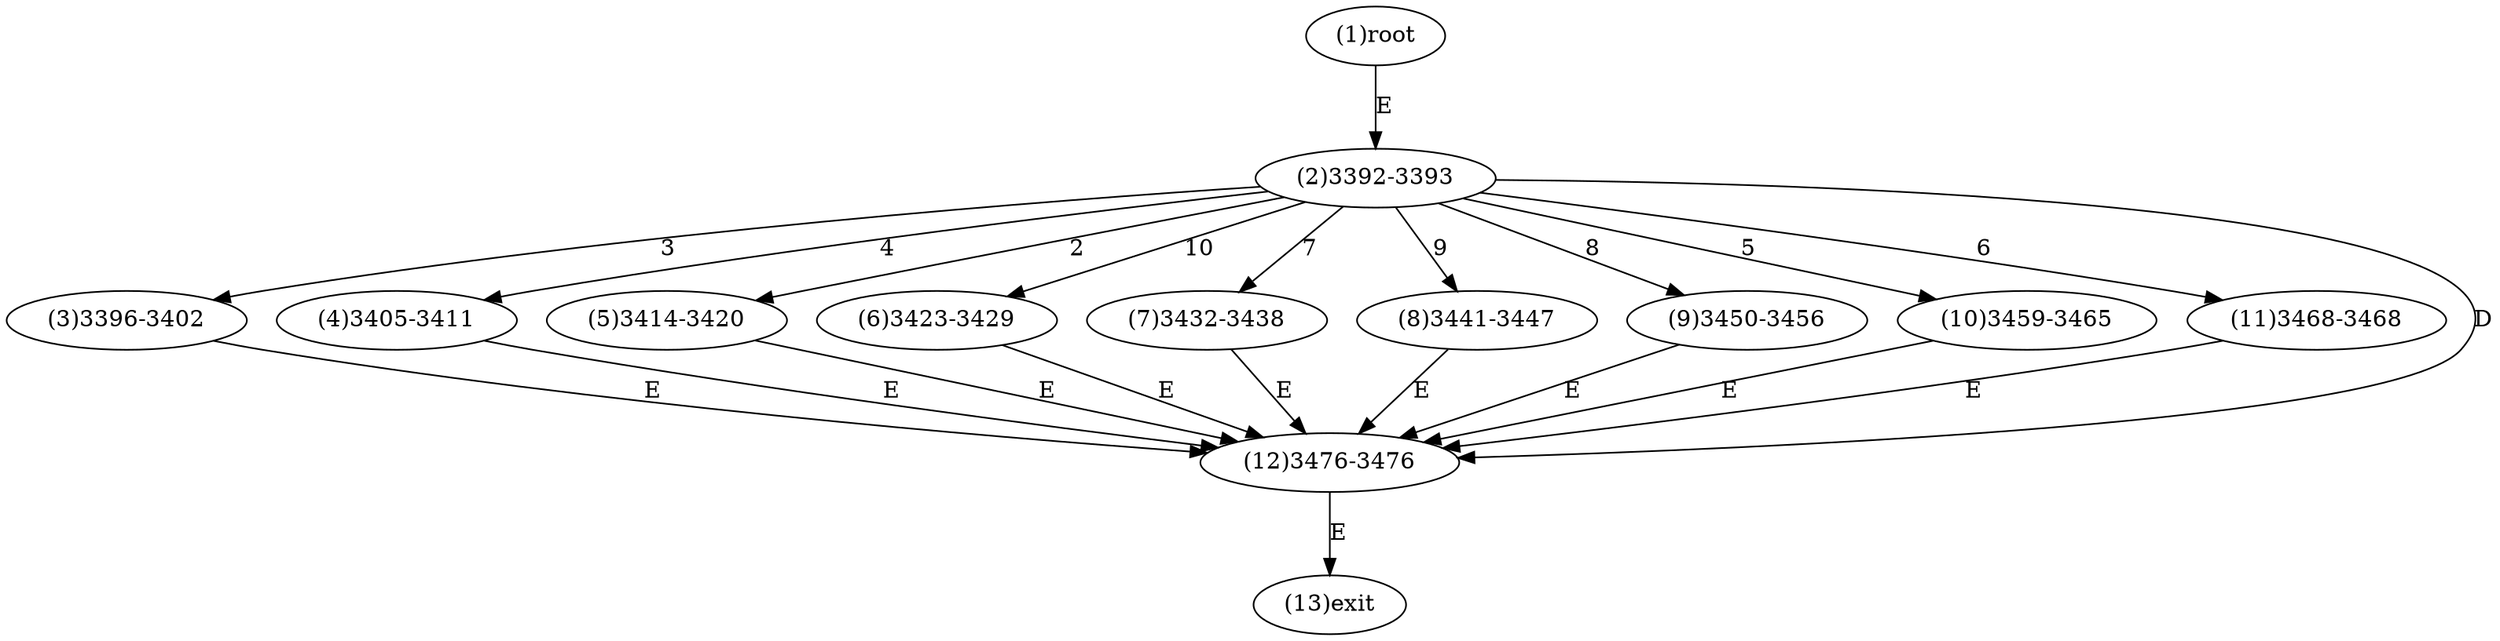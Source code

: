 digraph "" { 
1[ label="(1)root"];
2[ label="(2)3392-3393"];
3[ label="(3)3396-3402"];
4[ label="(4)3405-3411"];
5[ label="(5)3414-3420"];
6[ label="(6)3423-3429"];
7[ label="(7)3432-3438"];
8[ label="(8)3441-3447"];
9[ label="(9)3450-3456"];
10[ label="(10)3459-3465"];
11[ label="(11)3468-3468"];
12[ label="(12)3476-3476"];
13[ label="(13)exit"];
1->2[ label="E"];
2->5[ label="2"];
2->3[ label="3"];
2->4[ label="4"];
2->10[ label="5"];
2->11[ label="6"];
2->7[ label="7"];
2->9[ label="8"];
2->8[ label="9"];
2->6[ label="10"];
2->12[ label="D"];
3->12[ label="E"];
4->12[ label="E"];
5->12[ label="E"];
6->12[ label="E"];
7->12[ label="E"];
8->12[ label="E"];
9->12[ label="E"];
10->12[ label="E"];
11->12[ label="E"];
12->13[ label="E"];
}